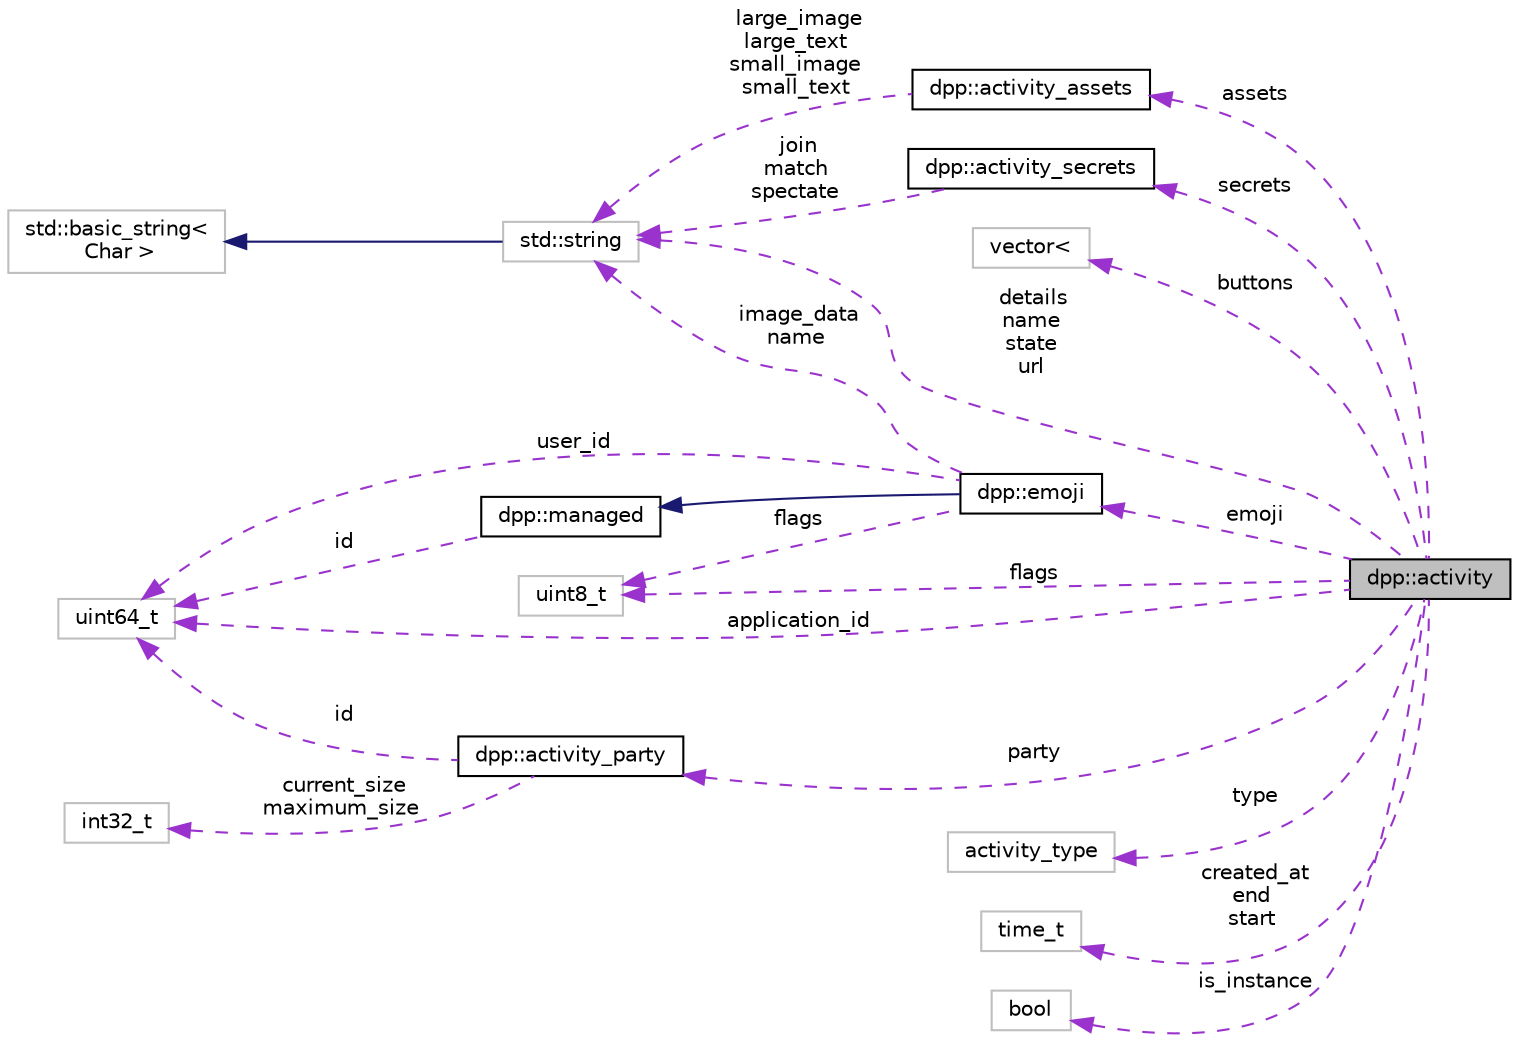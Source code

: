 digraph "dpp::activity"
{
 // INTERACTIVE_SVG=YES
 // LATEX_PDF_SIZE
  bgcolor="transparent";
  edge [fontname="Helvetica",fontsize="10",labelfontname="Helvetica",labelfontsize="10"];
  node [fontname="Helvetica",fontsize="10",shape=record];
  rankdir="LR";
  Node1 [label="dpp::activity",height=0.2,width=0.4,color="black", fillcolor="grey75", style="filled", fontcolor="black",tooltip="An activity is a representation of what a user is doing. It might be a game, or a website,..."];
  Node2 -> Node1 [dir="back",color="darkorchid3",fontsize="10",style="dashed",label=" details\nname\nstate\nurl" ,fontname="Helvetica"];
  Node2 [label="std::string",height=0.2,width=0.4,color="grey75",tooltip=" "];
  Node3 -> Node2 [dir="back",color="midnightblue",fontsize="10",style="solid",fontname="Helvetica"];
  Node3 [label="std::basic_string\<\l Char \>",height=0.2,width=0.4,color="grey75",tooltip=" "];
  Node4 -> Node1 [dir="back",color="darkorchid3",fontsize="10",style="dashed",label=" assets" ,fontname="Helvetica"];
  Node4 [label="dpp::activity_assets",height=0.2,width=0.4,color="black",URL="$structdpp_1_1activity__assets.html",tooltip="An activity asset are the images and the hover text displayed in the rich presence."];
  Node2 -> Node4 [dir="back",color="darkorchid3",fontsize="10",style="dashed",label=" large_image\nlarge_text\nsmall_image\nsmall_text" ,fontname="Helvetica"];
  Node5 -> Node1 [dir="back",color="darkorchid3",fontsize="10",style="dashed",label=" buttons" ,fontname="Helvetica"];
  Node5 [label="vector\<",height=0.2,width=0.4,color="grey75",tooltip=" "];
  Node6 -> Node1 [dir="back",color="darkorchid3",fontsize="10",style="dashed",label=" emoji" ,fontname="Helvetica"];
  Node6 [label="dpp::emoji",height=0.2,width=0.4,color="black",URL="$classdpp_1_1emoji.html",tooltip="Represents an emoji for a dpp::guild."];
  Node7 -> Node6 [dir="back",color="midnightblue",fontsize="10",style="solid",fontname="Helvetica"];
  Node7 [label="dpp::managed",height=0.2,width=0.4,color="black",URL="$classdpp_1_1managed.html",tooltip="The managed class is the base class for various types that can be stored in a cache that are identifi..."];
  Node8 -> Node7 [dir="back",color="darkorchid3",fontsize="10",style="dashed",label=" id" ,fontname="Helvetica"];
  Node8 [label="uint64_t",height=0.2,width=0.4,color="grey75",tooltip=" "];
  Node2 -> Node6 [dir="back",color="darkorchid3",fontsize="10",style="dashed",label=" image_data\nname" ,fontname="Helvetica"];
  Node8 -> Node6 [dir="back",color="darkorchid3",fontsize="10",style="dashed",label=" user_id" ,fontname="Helvetica"];
  Node9 -> Node6 [dir="back",color="darkorchid3",fontsize="10",style="dashed",label=" flags" ,fontname="Helvetica"];
  Node9 [label="uint8_t",height=0.2,width=0.4,color="grey75",tooltip=" "];
  Node10 -> Node1 [dir="back",color="darkorchid3",fontsize="10",style="dashed",label=" party" ,fontname="Helvetica"];
  Node10 [label="dpp::activity_party",height=0.2,width=0.4,color="black",URL="$structdpp_1_1activity__party.html",tooltip="Information for the current party of the player."];
  Node8 -> Node10 [dir="back",color="darkorchid3",fontsize="10",style="dashed",label=" id" ,fontname="Helvetica"];
  Node11 -> Node10 [dir="back",color="darkorchid3",fontsize="10",style="dashed",label=" current_size\nmaximum_size" ,fontname="Helvetica"];
  Node11 [label="int32_t",height=0.2,width=0.4,color="grey75",tooltip=" "];
  Node12 -> Node1 [dir="back",color="darkorchid3",fontsize="10",style="dashed",label=" secrets" ,fontname="Helvetica"];
  Node12 [label="dpp::activity_secrets",height=0.2,width=0.4,color="black",URL="$structdpp_1_1activity__secrets.html",tooltip="Secrets for Rich Presence joining and spectating."];
  Node2 -> Node12 [dir="back",color="darkorchid3",fontsize="10",style="dashed",label=" join\nmatch\nspectate" ,fontname="Helvetica"];
  Node13 -> Node1 [dir="back",color="darkorchid3",fontsize="10",style="dashed",label=" type" ,fontname="Helvetica"];
  Node13 [label="activity_type",height=0.2,width=0.4,color="grey75",tooltip=" "];
  Node14 -> Node1 [dir="back",color="darkorchid3",fontsize="10",style="dashed",label=" created_at\nend\nstart" ,fontname="Helvetica"];
  Node14 [label="time_t",height=0.2,width=0.4,color="grey75",tooltip=" "];
  Node8 -> Node1 [dir="back",color="darkorchid3",fontsize="10",style="dashed",label=" application_id" ,fontname="Helvetica"];
  Node9 -> Node1 [dir="back",color="darkorchid3",fontsize="10",style="dashed",label=" flags" ,fontname="Helvetica"];
  Node15 -> Node1 [dir="back",color="darkorchid3",fontsize="10",style="dashed",label=" is_instance" ,fontname="Helvetica"];
  Node15 [label="bool",height=0.2,width=0.4,color="grey75",tooltip=" "];
}
